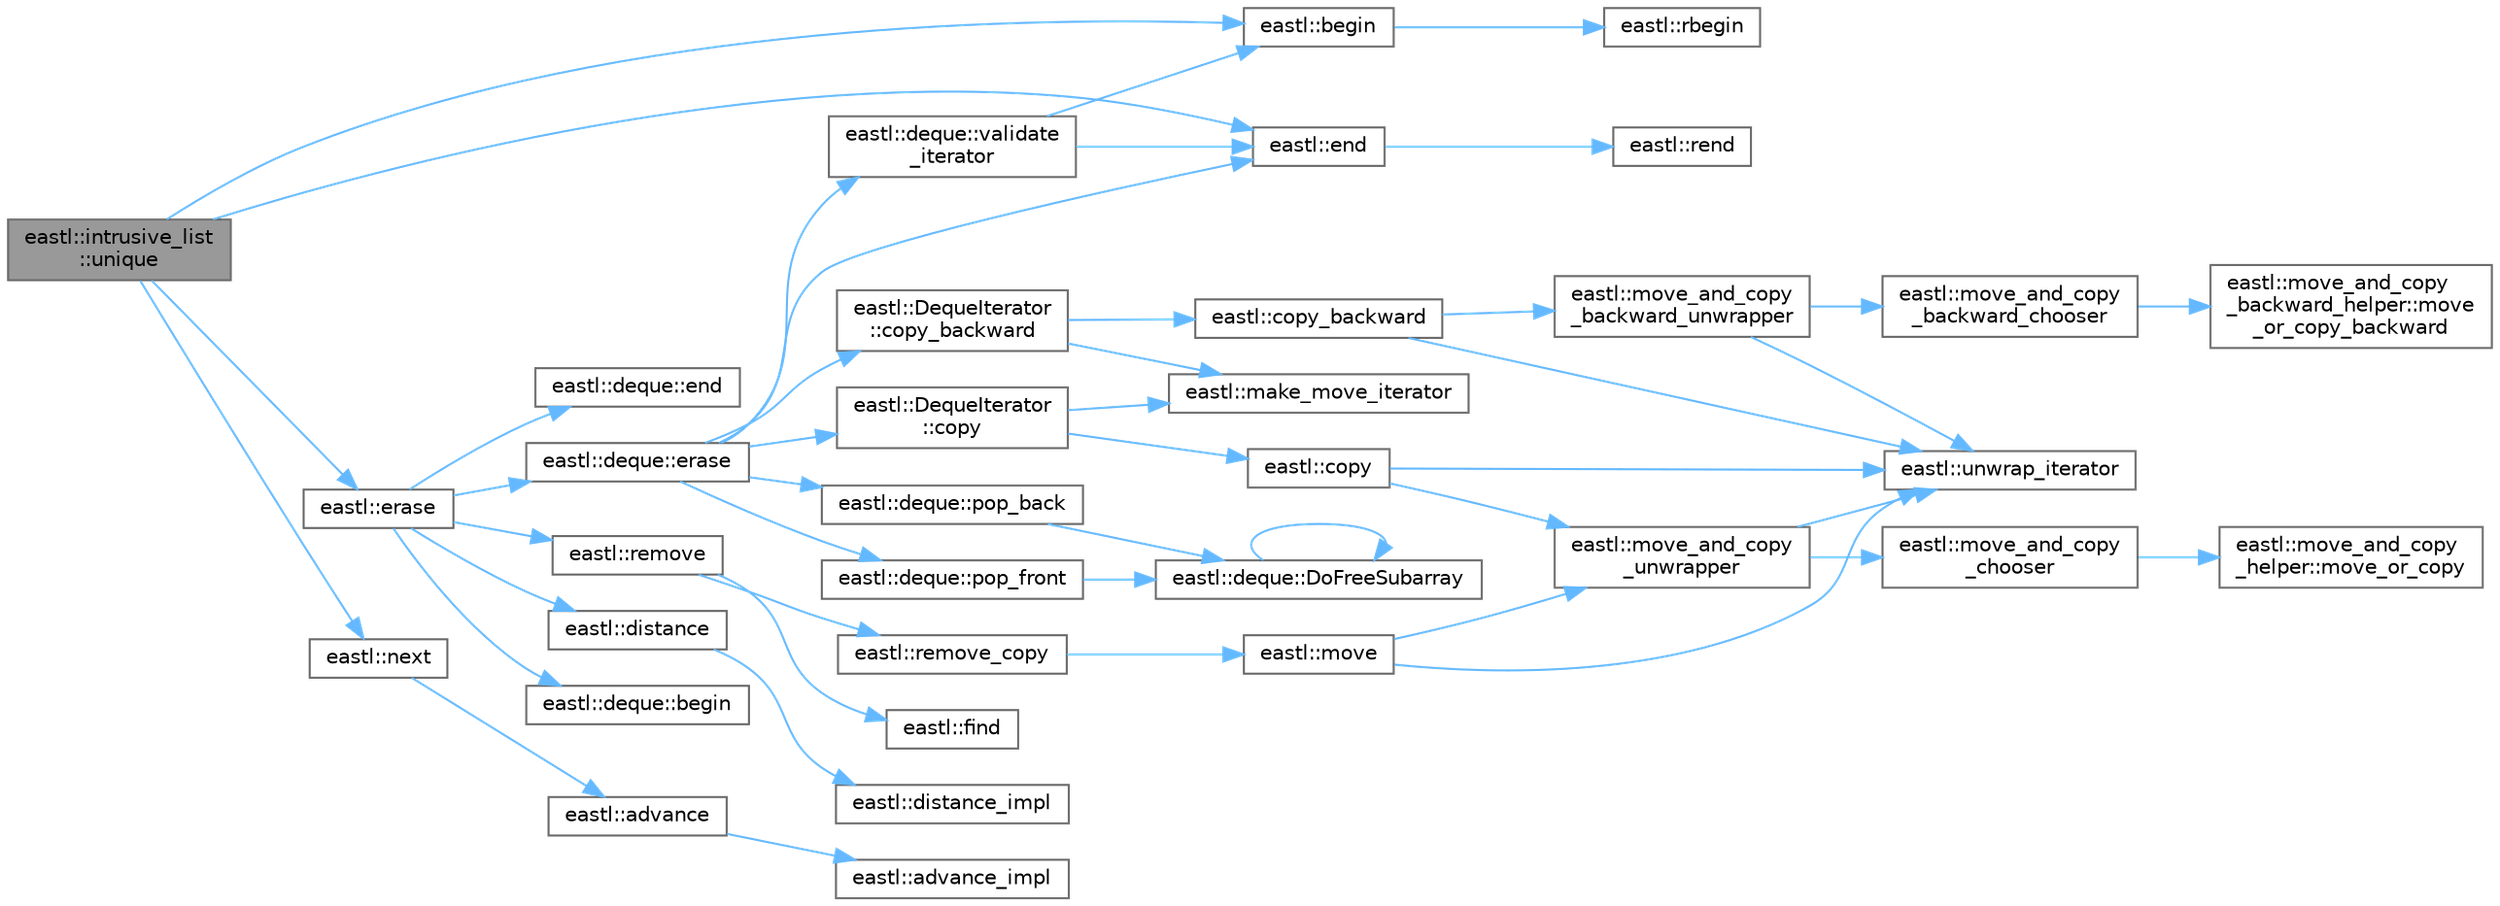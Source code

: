 digraph "eastl::intrusive_list::unique"
{
 // LATEX_PDF_SIZE
  bgcolor="transparent";
  edge [fontname=Helvetica,fontsize=10,labelfontname=Helvetica,labelfontsize=10];
  node [fontname=Helvetica,fontsize=10,shape=box,height=0.2,width=0.4];
  rankdir="LR";
  Node1 [id="Node000001",label="eastl::intrusive_list\l::unique",height=0.2,width=0.4,color="gray40", fillcolor="grey60", style="filled", fontcolor="black",tooltip=" "];
  Node1 -> Node2 [id="edge45_Node000001_Node000002",color="steelblue1",style="solid",tooltip=" "];
  Node2 [id="Node000002",label="eastl::begin",height=0.2,width=0.4,color="grey40", fillcolor="white", style="filled",URL="$namespaceeastl.html#a5416077556bbc43ecf1cdbab7b44c386",tooltip=" "];
  Node2 -> Node3 [id="edge46_Node000002_Node000003",color="steelblue1",style="solid",tooltip=" "];
  Node3 [id="Node000003",label="eastl::rbegin",height=0.2,width=0.4,color="grey40", fillcolor="white", style="filled",URL="$namespaceeastl.html#a9ba06f406320b604f73c79812da2e3c4",tooltip=" "];
  Node1 -> Node4 [id="edge47_Node000001_Node000004",color="steelblue1",style="solid",tooltip=" "];
  Node4 [id="Node000004",label="eastl::end",height=0.2,width=0.4,color="grey40", fillcolor="white", style="filled",URL="$namespaceeastl.html#a015a7329c4b84d454b87496532739b69",tooltip=" "];
  Node4 -> Node5 [id="edge48_Node000004_Node000005",color="steelblue1",style="solid",tooltip=" "];
  Node5 [id="Node000005",label="eastl::rend",height=0.2,width=0.4,color="grey40", fillcolor="white", style="filled",URL="$namespaceeastl.html#ac08b3f3f0eb349df6dc6475d5c8df724",tooltip=" "];
  Node1 -> Node6 [id="edge49_Node000001_Node000006",color="steelblue1",style="solid",tooltip=" "];
  Node6 [id="Node000006",label="eastl::erase",height=0.2,width=0.4,color="grey40", fillcolor="white", style="filled",URL="$namespaceeastl.html#a75d8cac5cad3f9f56a904885dfe232c4",tooltip=" "];
  Node6 -> Node7 [id="edge50_Node000006_Node000007",color="steelblue1",style="solid",tooltip=" "];
  Node7 [id="Node000007",label="eastl::deque::begin",height=0.2,width=0.4,color="grey40", fillcolor="white", style="filled",URL="$classeastl_1_1deque.html#a8ea00f097d756ef0a153e15c2aceb89b",tooltip=" "];
  Node6 -> Node8 [id="edge51_Node000006_Node000008",color="steelblue1",style="solid",tooltip=" "];
  Node8 [id="Node000008",label="eastl::distance",height=0.2,width=0.4,color="grey40", fillcolor="white", style="filled",URL="$namespaceeastl.html#ab917da722315c1690092f5014763fa32",tooltip=" "];
  Node8 -> Node9 [id="edge52_Node000008_Node000009",color="steelblue1",style="solid",tooltip=" "];
  Node9 [id="Node000009",label="eastl::distance_impl",height=0.2,width=0.4,color="grey40", fillcolor="white", style="filled",URL="$namespaceeastl.html#abecf463555859450615dad4a1887f777",tooltip=" "];
  Node6 -> Node10 [id="edge53_Node000006_Node000010",color="steelblue1",style="solid",tooltip=" "];
  Node10 [id="Node000010",label="eastl::deque::end",height=0.2,width=0.4,color="grey40", fillcolor="white", style="filled",URL="$classeastl_1_1deque.html#ae10bd626b07167a7b99a79fccc0590a0",tooltip=" "];
  Node6 -> Node11 [id="edge54_Node000006_Node000011",color="steelblue1",style="solid",tooltip=" "];
  Node11 [id="Node000011",label="eastl::deque::erase",height=0.2,width=0.4,color="grey40", fillcolor="white", style="filled",URL="$classeastl_1_1deque.html#a64ca0e2de1e2eabcf11019b015d9fd8a",tooltip=" "];
  Node11 -> Node12 [id="edge55_Node000011_Node000012",color="steelblue1",style="solid",tooltip=" "];
  Node12 [id="Node000012",label="eastl::DequeIterator\l::copy",height=0.2,width=0.4,color="grey40", fillcolor="white", style="filled",URL="$structeastl_1_1_deque_iterator.html#a2d76faa7637c6cd1da64bea7e72db0ca",tooltip=" "];
  Node12 -> Node13 [id="edge56_Node000012_Node000013",color="steelblue1",style="solid",tooltip=" "];
  Node13 [id="Node000013",label="eastl::copy",height=0.2,width=0.4,color="grey40", fillcolor="white", style="filled",URL="$namespaceeastl.html#a3df94cc41821710012e6719792d30db3",tooltip=" "];
  Node13 -> Node14 [id="edge57_Node000013_Node000014",color="steelblue1",style="solid",tooltip=" "];
  Node14 [id="Node000014",label="eastl::move_and_copy\l_unwrapper",height=0.2,width=0.4,color="grey40", fillcolor="white", style="filled",URL="$namespaceeastl.html#a661e609e51ae177a723acb076d9fcb52",tooltip=" "];
  Node14 -> Node15 [id="edge58_Node000014_Node000015",color="steelblue1",style="solid",tooltip=" "];
  Node15 [id="Node000015",label="eastl::move_and_copy\l_chooser",height=0.2,width=0.4,color="grey40", fillcolor="white", style="filled",URL="$namespaceeastl.html#a69a59b58a0b86c06c81fd89a94cff90d",tooltip=" "];
  Node15 -> Node16 [id="edge59_Node000015_Node000016",color="steelblue1",style="solid",tooltip=" "];
  Node16 [id="Node000016",label="eastl::move_and_copy\l_helper::move_or_copy",height=0.2,width=0.4,color="grey40", fillcolor="white", style="filled",URL="$structeastl_1_1move__and__copy__helper.html#aa9de7d135fbe5ddb02a94513283cf77b",tooltip=" "];
  Node14 -> Node17 [id="edge60_Node000014_Node000017",color="steelblue1",style="solid",tooltip=" "];
  Node17 [id="Node000017",label="eastl::unwrap_iterator",height=0.2,width=0.4,color="grey40", fillcolor="white", style="filled",URL="$namespaceeastl.html#a82f343209a121c16468a124327e2d303",tooltip=" "];
  Node13 -> Node17 [id="edge61_Node000013_Node000017",color="steelblue1",style="solid",tooltip=" "];
  Node12 -> Node18 [id="edge62_Node000012_Node000018",color="steelblue1",style="solid",tooltip=" "];
  Node18 [id="Node000018",label="eastl::make_move_iterator",height=0.2,width=0.4,color="grey40", fillcolor="white", style="filled",URL="$namespaceeastl.html#a66c2db3ce0c6f08a67e1a8de6bab0629",tooltip=" "];
  Node11 -> Node19 [id="edge63_Node000011_Node000019",color="steelblue1",style="solid",tooltip=" "];
  Node19 [id="Node000019",label="eastl::DequeIterator\l::copy_backward",height=0.2,width=0.4,color="grey40", fillcolor="white", style="filled",URL="$structeastl_1_1_deque_iterator.html#a9c0676dfc81f97b61355929c6edc869b",tooltip=" "];
  Node19 -> Node20 [id="edge64_Node000019_Node000020",color="steelblue1",style="solid",tooltip=" "];
  Node20 [id="Node000020",label="eastl::copy_backward",height=0.2,width=0.4,color="grey40", fillcolor="white", style="filled",URL="$namespaceeastl.html#aeb3075340f64f7a1dfbf0a718f8e1b38",tooltip=" "];
  Node20 -> Node21 [id="edge65_Node000020_Node000021",color="steelblue1",style="solid",tooltip=" "];
  Node21 [id="Node000021",label="eastl::move_and_copy\l_backward_unwrapper",height=0.2,width=0.4,color="grey40", fillcolor="white", style="filled",URL="$namespaceeastl.html#a56fe66c9daa100ad69dc4a025077621e",tooltip=" "];
  Node21 -> Node22 [id="edge66_Node000021_Node000022",color="steelblue1",style="solid",tooltip=" "];
  Node22 [id="Node000022",label="eastl::move_and_copy\l_backward_chooser",height=0.2,width=0.4,color="grey40", fillcolor="white", style="filled",URL="$namespaceeastl.html#a2c6f53395a2d3bbf86a492763ec8862d",tooltip=" "];
  Node22 -> Node23 [id="edge67_Node000022_Node000023",color="steelblue1",style="solid",tooltip=" "];
  Node23 [id="Node000023",label="eastl::move_and_copy\l_backward_helper::move\l_or_copy_backward",height=0.2,width=0.4,color="grey40", fillcolor="white", style="filled",URL="$structeastl_1_1move__and__copy__backward__helper.html#a35df939bc2be5eaa1eae030847c21ea2",tooltip=" "];
  Node21 -> Node17 [id="edge68_Node000021_Node000017",color="steelblue1",style="solid",tooltip=" "];
  Node20 -> Node17 [id="edge69_Node000020_Node000017",color="steelblue1",style="solid",tooltip=" "];
  Node19 -> Node18 [id="edge70_Node000019_Node000018",color="steelblue1",style="solid",tooltip=" "];
  Node11 -> Node4 [id="edge71_Node000011_Node000004",color="steelblue1",style="solid",tooltip=" "];
  Node11 -> Node24 [id="edge72_Node000011_Node000024",color="steelblue1",style="solid",tooltip=" "];
  Node24 [id="Node000024",label="eastl::deque::pop_back",height=0.2,width=0.4,color="grey40", fillcolor="white", style="filled",URL="$classeastl_1_1deque.html#abd4a77a0fe3e658d7098267e17c813ce",tooltip=" "];
  Node24 -> Node25 [id="edge73_Node000024_Node000025",color="steelblue1",style="solid",tooltip=" "];
  Node25 [id="Node000025",label="eastl::deque::DoFreeSubarray",height=0.2,width=0.4,color="grey40", fillcolor="white", style="filled",URL="$classeastl_1_1deque.html#a52c0ccd6cc89708e9adf30630fc673b3",tooltip=" "];
  Node25 -> Node25 [id="edge74_Node000025_Node000025",color="steelblue1",style="solid",tooltip=" "];
  Node11 -> Node26 [id="edge75_Node000011_Node000026",color="steelblue1",style="solid",tooltip=" "];
  Node26 [id="Node000026",label="eastl::deque::pop_front",height=0.2,width=0.4,color="grey40", fillcolor="white", style="filled",URL="$classeastl_1_1deque.html#a547e7b4b1e966a69253c9c50b5c005ab",tooltip=" "];
  Node26 -> Node25 [id="edge76_Node000026_Node000025",color="steelblue1",style="solid",tooltip=" "];
  Node11 -> Node27 [id="edge77_Node000011_Node000027",color="steelblue1",style="solid",tooltip=" "];
  Node27 [id="Node000027",label="eastl::deque::validate\l_iterator",height=0.2,width=0.4,color="grey40", fillcolor="white", style="filled",URL="$classeastl_1_1deque.html#af9c998ed44e40aa8b9367ff3a16d6c44",tooltip=" "];
  Node27 -> Node2 [id="edge78_Node000027_Node000002",color="steelblue1",style="solid",tooltip=" "];
  Node27 -> Node4 [id="edge79_Node000027_Node000004",color="steelblue1",style="solid",tooltip=" "];
  Node6 -> Node28 [id="edge80_Node000006_Node000028",color="steelblue1",style="solid",tooltip=" "];
  Node28 [id="Node000028",label="eastl::remove",height=0.2,width=0.4,color="grey40", fillcolor="white", style="filled",URL="$namespaceeastl.html#a1b3d2af5677205f2e7f9c0ddd434396a",tooltip=" "];
  Node28 -> Node29 [id="edge81_Node000028_Node000029",color="steelblue1",style="solid",tooltip=" "];
  Node29 [id="Node000029",label="eastl::find",height=0.2,width=0.4,color="grey40", fillcolor="white", style="filled",URL="$namespaceeastl.html#a23d0611e8e0db77c52a142b65d7522c4",tooltip=" "];
  Node28 -> Node30 [id="edge82_Node000028_Node000030",color="steelblue1",style="solid",tooltip=" "];
  Node30 [id="Node000030",label="eastl::remove_copy",height=0.2,width=0.4,color="grey40", fillcolor="white", style="filled",URL="$namespaceeastl.html#a45664812c389182951e646de5d2fc640",tooltip=" "];
  Node30 -> Node31 [id="edge83_Node000030_Node000031",color="steelblue1",style="solid",tooltip=" "];
  Node31 [id="Node000031",label="eastl::move",height=0.2,width=0.4,color="grey40", fillcolor="white", style="filled",URL="$namespaceeastl.html#a58ada88d74ffe16bba892a0ccccc8aba",tooltip=" "];
  Node31 -> Node14 [id="edge84_Node000031_Node000014",color="steelblue1",style="solid",tooltip=" "];
  Node31 -> Node17 [id="edge85_Node000031_Node000017",color="steelblue1",style="solid",tooltip=" "];
  Node1 -> Node32 [id="edge86_Node000001_Node000032",color="steelblue1",style="solid",tooltip=" "];
  Node32 [id="Node000032",label="eastl::next",height=0.2,width=0.4,color="grey40", fillcolor="white", style="filled",URL="$namespaceeastl.html#a4e92bbac38652d0b6a6b9882c003fd43",tooltip=" "];
  Node32 -> Node33 [id="edge87_Node000032_Node000033",color="steelblue1",style="solid",tooltip=" "];
  Node33 [id="Node000033",label="eastl::advance",height=0.2,width=0.4,color="grey40", fillcolor="white", style="filled",URL="$namespaceeastl.html#a8b905cd5bfa46bb3e9bbfd73ca783a7d",tooltip=" "];
  Node33 -> Node34 [id="edge88_Node000033_Node000034",color="steelblue1",style="solid",tooltip=" "];
  Node34 [id="Node000034",label="eastl::advance_impl",height=0.2,width=0.4,color="grey40", fillcolor="white", style="filled",URL="$namespaceeastl.html#a1de47179e50035c30c99c38aa94c59a2",tooltip=" "];
}
